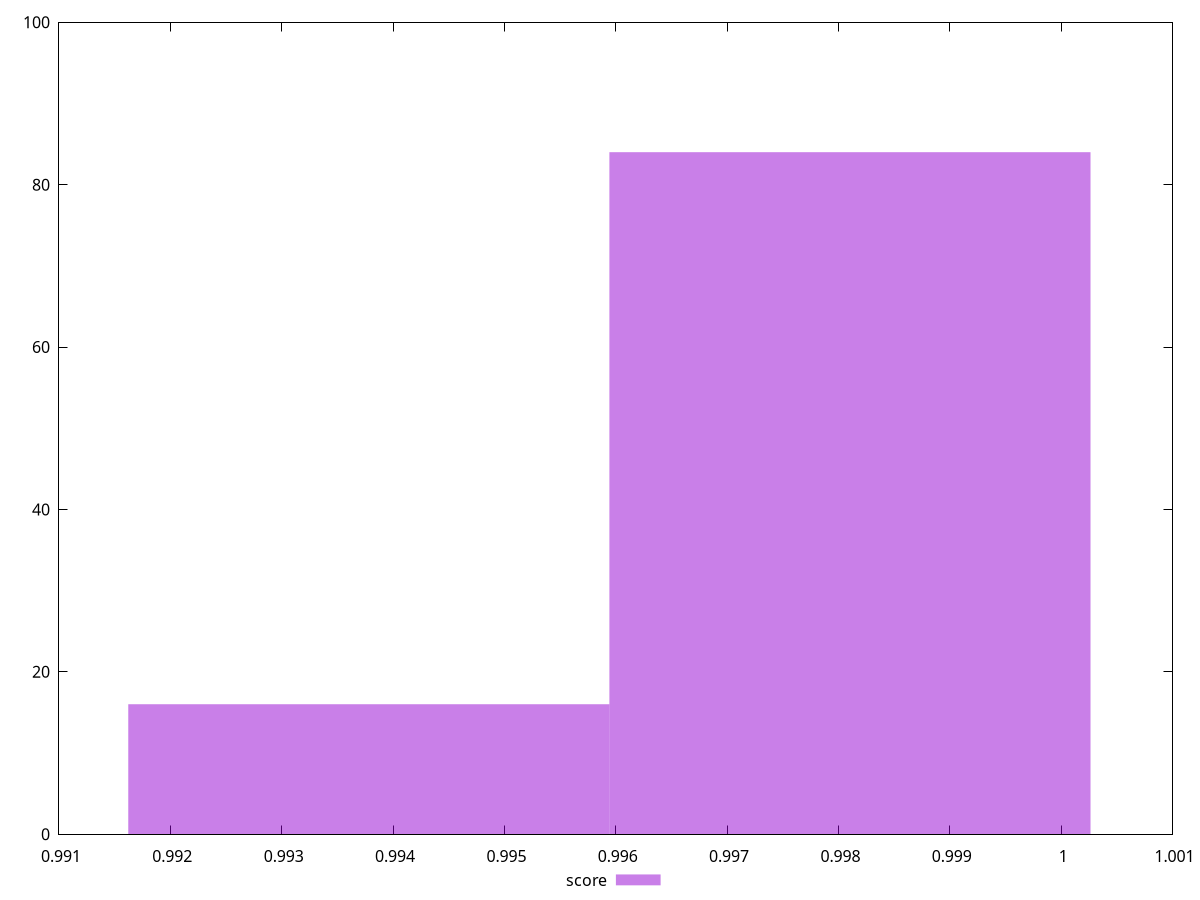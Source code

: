reset
set terminal svg size 640, 490 enhanced background rgb 'white'
set output "report_00007_2020-12-11T15:55:29.892Z/first-cpu-idle/samples/pages+cached+noexternal+nofonts+nosvg+noimg/score/histogram.svg"

$score <<EOF
0.9981032886552651 84
0.993782495197883 16
EOF

set key outside below
set boxwidth 0.0043207934573821
set yrange [0:100]
set style fill transparent solid 0.5 noborder

plot \
  $score title "score" with boxes, \


reset